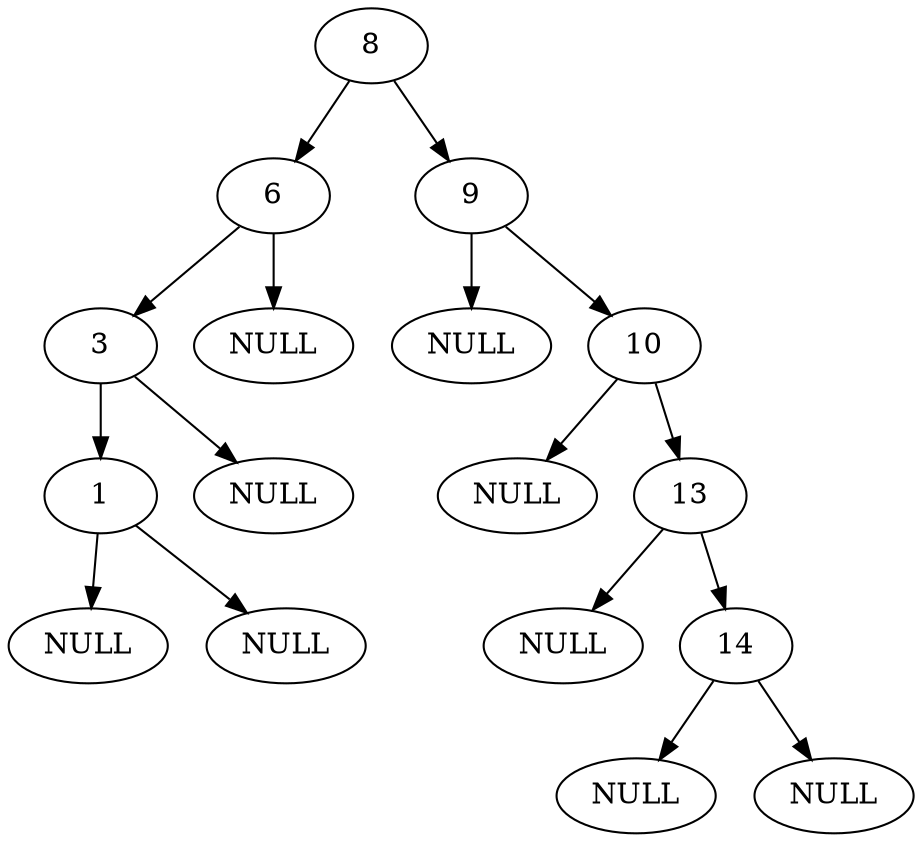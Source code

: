 digraph {
	8 -> 6;
	8 -> 9;
	9 -> {NULL0[label="NULL"]};
	9 -> 10;
	10 -> {NULL1[label="NULL"]};
	10 -> 13;
	13 -> {NULL2[label="NULL"]};
	13 -> 14;
	14 -> {NULL3[label="NULL"]};
	14 -> {NULL4[label="NULL"]};
	6 -> 3;
	6 -> {NULL5[label="NULL"]};
	3 -> 1;
	3 -> {NULL6[label="NULL"]};
	1 -> {NULL7[label="NULL"]};
	1 -> {NULL8[label="NULL"]};
}

